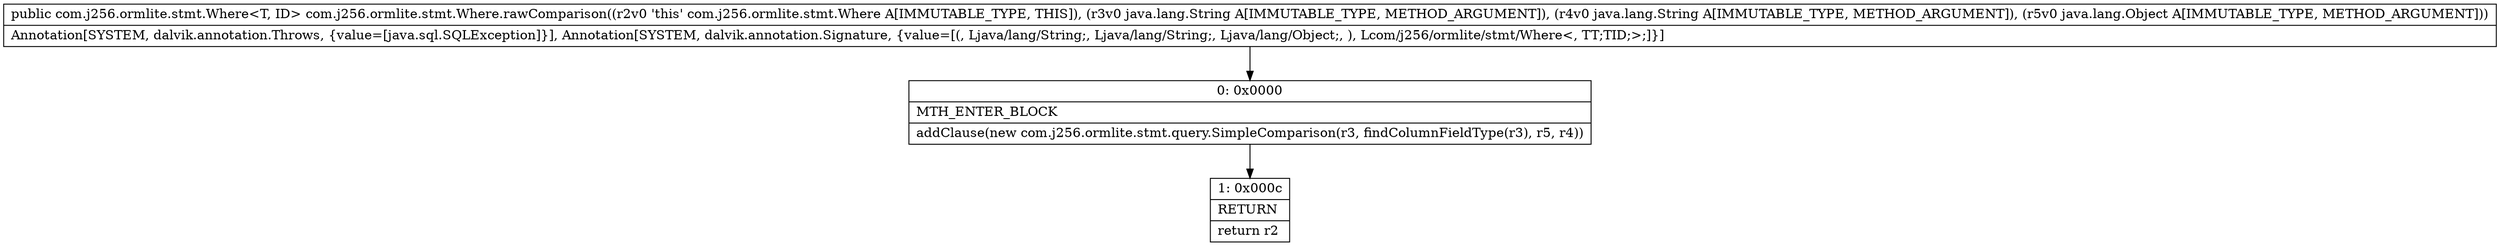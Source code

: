 digraph "CFG forcom.j256.ormlite.stmt.Where.rawComparison(Ljava\/lang\/String;Ljava\/lang\/String;Ljava\/lang\/Object;)Lcom\/j256\/ormlite\/stmt\/Where;" {
Node_0 [shape=record,label="{0\:\ 0x0000|MTH_ENTER_BLOCK\l|addClause(new com.j256.ormlite.stmt.query.SimpleComparison(r3, findColumnFieldType(r3), r5, r4))\l}"];
Node_1 [shape=record,label="{1\:\ 0x000c|RETURN\l|return r2\l}"];
MethodNode[shape=record,label="{public com.j256.ormlite.stmt.Where\<T, ID\> com.j256.ormlite.stmt.Where.rawComparison((r2v0 'this' com.j256.ormlite.stmt.Where A[IMMUTABLE_TYPE, THIS]), (r3v0 java.lang.String A[IMMUTABLE_TYPE, METHOD_ARGUMENT]), (r4v0 java.lang.String A[IMMUTABLE_TYPE, METHOD_ARGUMENT]), (r5v0 java.lang.Object A[IMMUTABLE_TYPE, METHOD_ARGUMENT]))  | Annotation[SYSTEM, dalvik.annotation.Throws, \{value=[java.sql.SQLException]\}], Annotation[SYSTEM, dalvik.annotation.Signature, \{value=[(, Ljava\/lang\/String;, Ljava\/lang\/String;, Ljava\/lang\/Object;, ), Lcom\/j256\/ormlite\/stmt\/Where\<, TT;TID;\>;]\}]\l}"];
MethodNode -> Node_0;
Node_0 -> Node_1;
}

